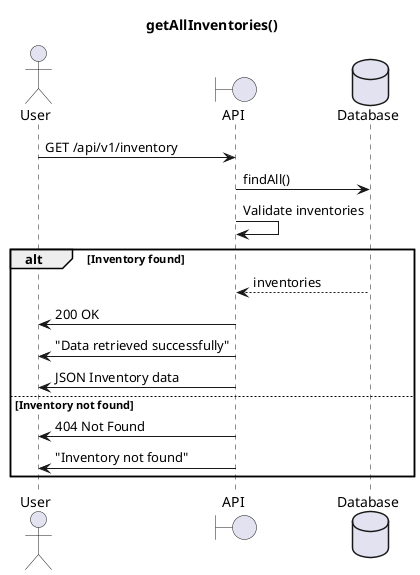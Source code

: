 @startuml
title getAllInventories()

actor User as u
boundary API as a
database Database as d

u->a : GET /api/v1/inventory
a->d: findAll()
a->a : Validate inventories

alt Inventory found
    d-->a : inventories
    a->u : 200 OK
    a->u : "Data retrieved successfully"
    a->u : JSON Inventory data
else Inventory not found
    a->u : 404 Not Found
    a->u : "Inventory not found"
end

@enduml
